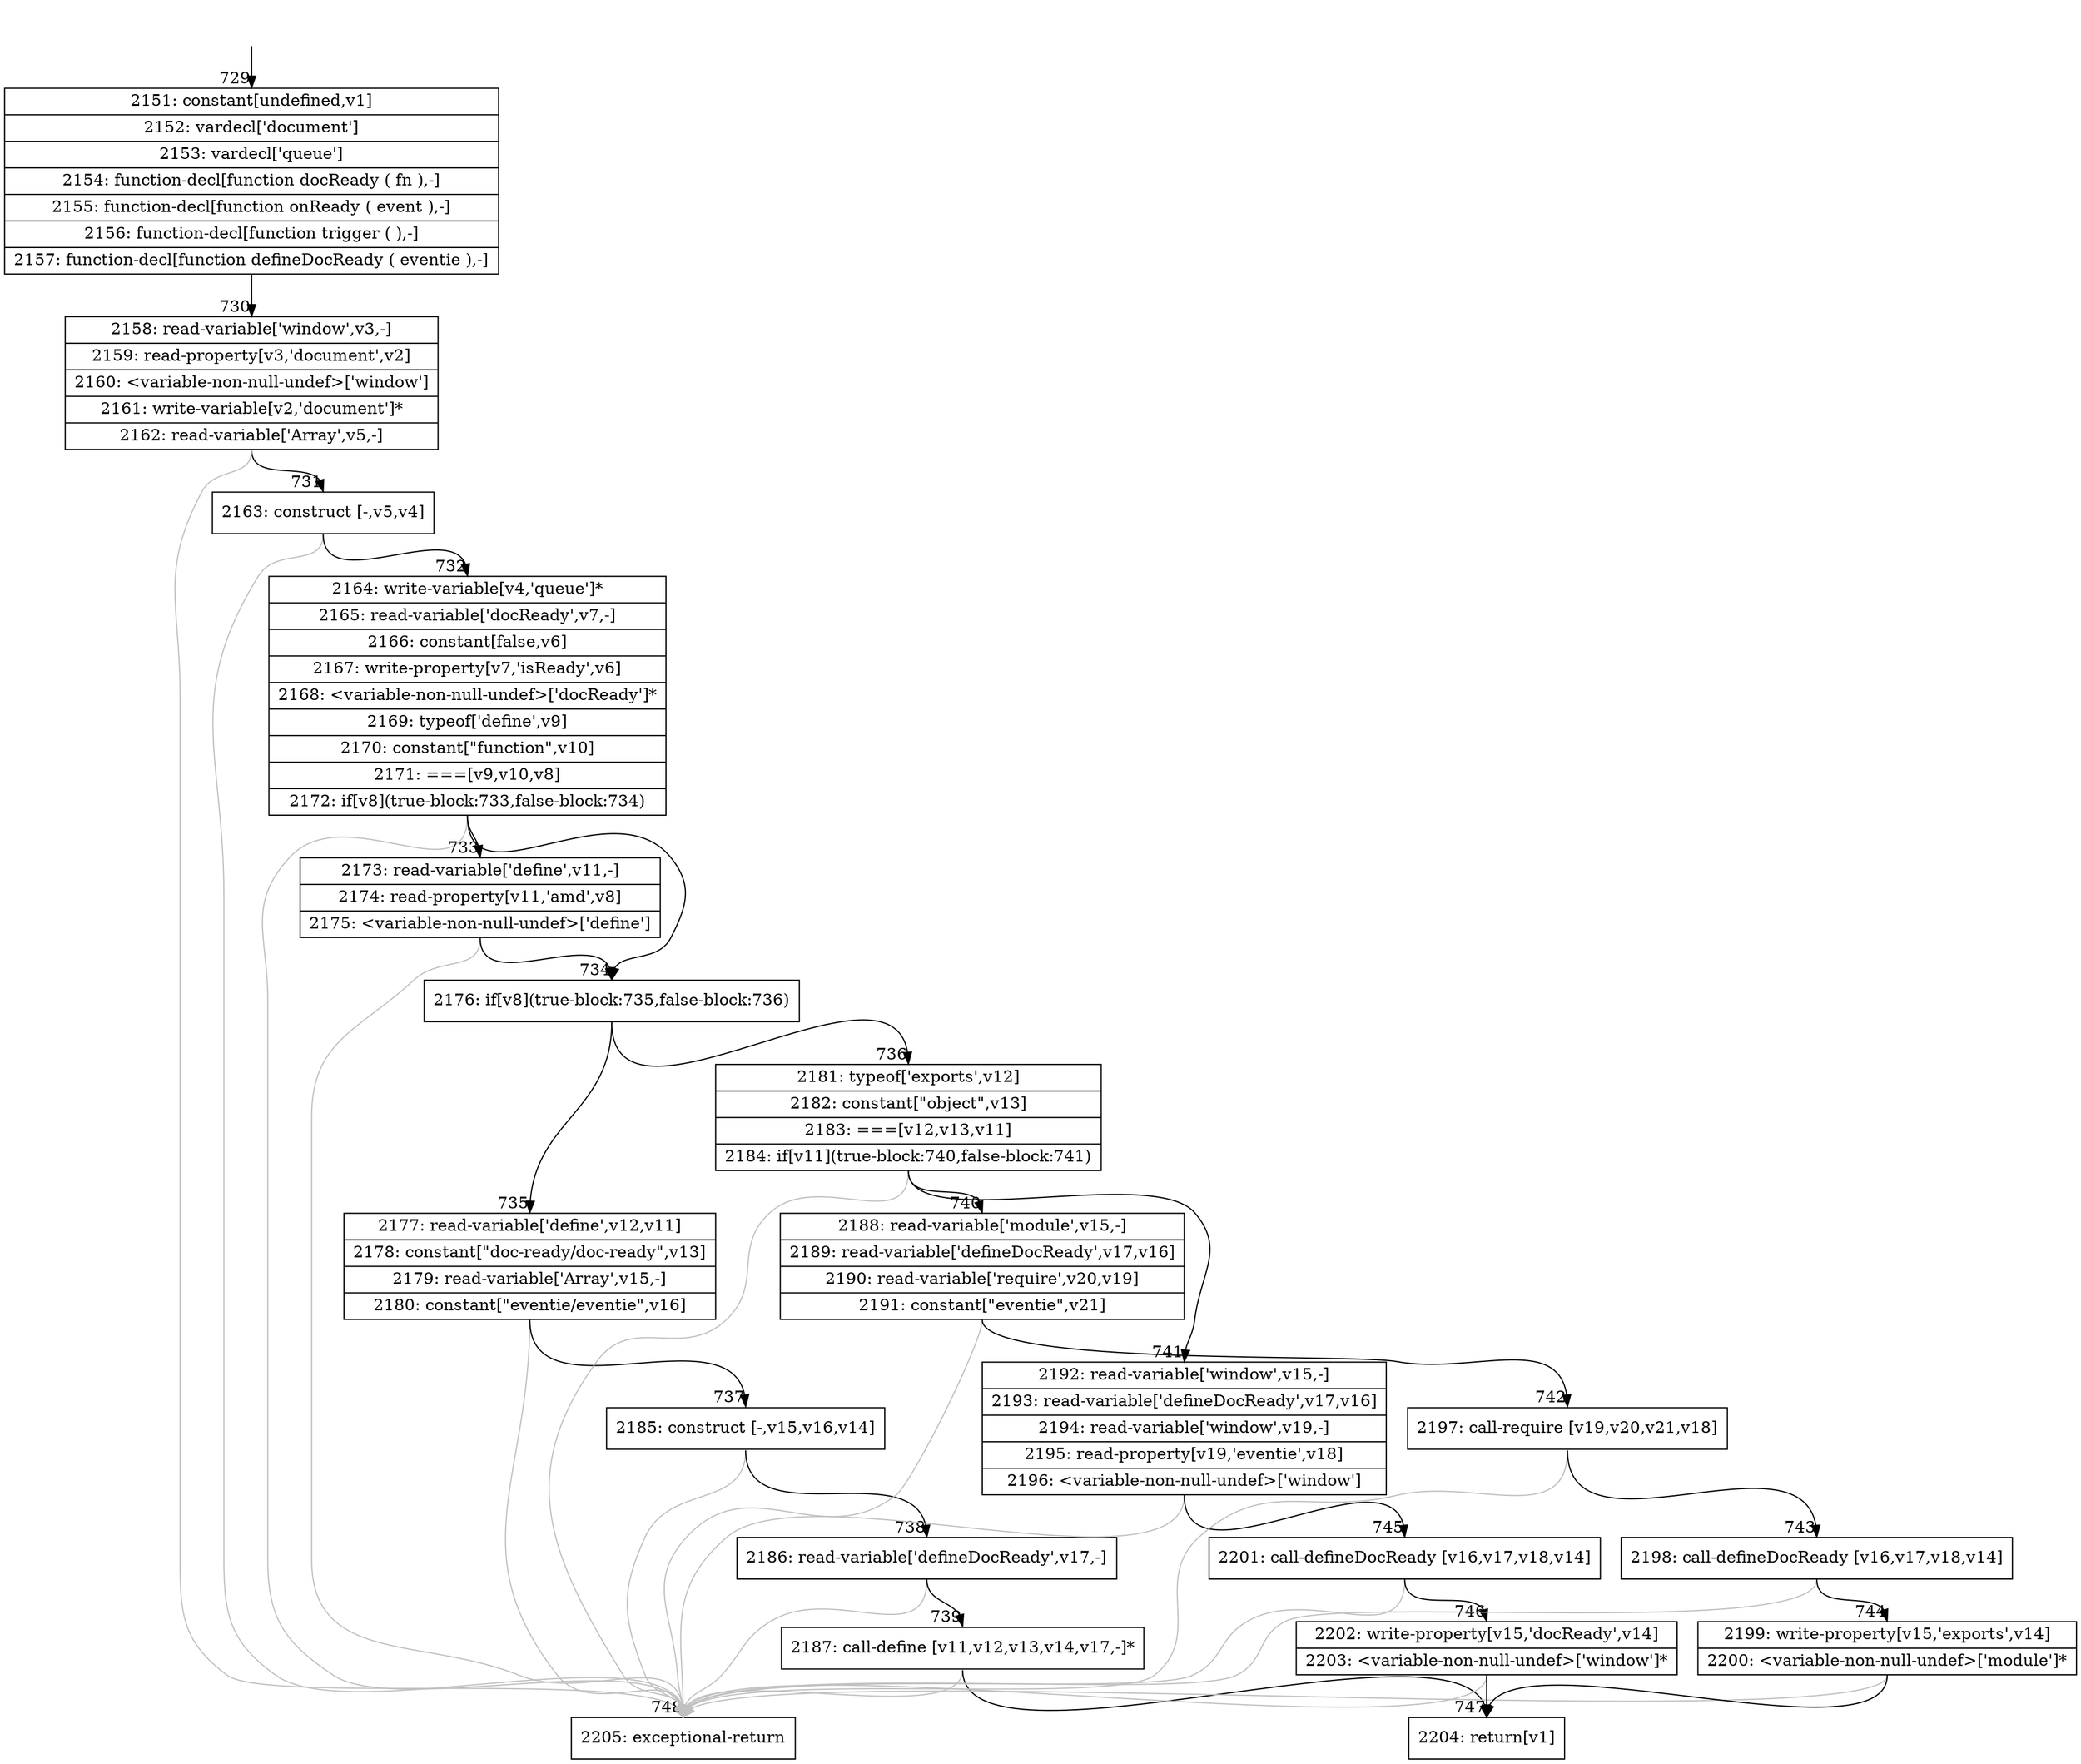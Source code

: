 digraph {
rankdir="TD"
BB_entry61[shape=none,label=""];
BB_entry61 -> BB729 [tailport=s, headport=n, headlabel="    729"]
BB729 [shape=record label="{2151: constant[undefined,v1]|2152: vardecl['document']|2153: vardecl['queue']|2154: function-decl[function docReady ( fn ),-]|2155: function-decl[function onReady ( event ),-]|2156: function-decl[function trigger ( ),-]|2157: function-decl[function defineDocReady ( eventie ),-]}" ] 
BB729 -> BB730 [tailport=s, headport=n, headlabel="      730"]
BB730 [shape=record label="{2158: read-variable['window',v3,-]|2159: read-property[v3,'document',v2]|2160: \<variable-non-null-undef\>['window']|2161: write-variable[v2,'document']*|2162: read-variable['Array',v5,-]}" ] 
BB730 -> BB731 [tailport=s, headport=n, headlabel="      731"]
BB730 -> BB748 [tailport=s, headport=n, color=gray, headlabel="      748"]
BB731 [shape=record label="{2163: construct [-,v5,v4]}" ] 
BB731 -> BB732 [tailport=s, headport=n, headlabel="      732"]
BB731 -> BB748 [tailport=s, headport=n, color=gray]
BB732 [shape=record label="{2164: write-variable[v4,'queue']*|2165: read-variable['docReady',v7,-]|2166: constant[false,v6]|2167: write-property[v7,'isReady',v6]|2168: \<variable-non-null-undef\>['docReady']*|2169: typeof['define',v9]|2170: constant[\"function\",v10]|2171: ===[v9,v10,v8]|2172: if[v8](true-block:733,false-block:734)}" ] 
BB732 -> BB734 [tailport=s, headport=n, headlabel="      734"]
BB732 -> BB733 [tailport=s, headport=n, headlabel="      733"]
BB732 -> BB748 [tailport=s, headport=n, color=gray]
BB733 [shape=record label="{2173: read-variable['define',v11,-]|2174: read-property[v11,'amd',v8]|2175: \<variable-non-null-undef\>['define']}" ] 
BB733 -> BB734 [tailport=s, headport=n]
BB733 -> BB748 [tailport=s, headport=n, color=gray]
BB734 [shape=record label="{2176: if[v8](true-block:735,false-block:736)}" ] 
BB734 -> BB735 [tailport=s, headport=n, headlabel="      735"]
BB734 -> BB736 [tailport=s, headport=n, headlabel="      736"]
BB735 [shape=record label="{2177: read-variable['define',v12,v11]|2178: constant[\"doc-ready/doc-ready\",v13]|2179: read-variable['Array',v15,-]|2180: constant[\"eventie/eventie\",v16]}" ] 
BB735 -> BB737 [tailport=s, headport=n, headlabel="      737"]
BB735 -> BB748 [tailport=s, headport=n, color=gray]
BB736 [shape=record label="{2181: typeof['exports',v12]|2182: constant[\"object\",v13]|2183: ===[v12,v13,v11]|2184: if[v11](true-block:740,false-block:741)}" ] 
BB736 -> BB740 [tailport=s, headport=n, headlabel="      740"]
BB736 -> BB741 [tailport=s, headport=n, headlabel="      741"]
BB736 -> BB748 [tailport=s, headport=n, color=gray]
BB737 [shape=record label="{2185: construct [-,v15,v16,v14]}" ] 
BB737 -> BB738 [tailport=s, headport=n, headlabel="      738"]
BB737 -> BB748 [tailport=s, headport=n, color=gray]
BB738 [shape=record label="{2186: read-variable['defineDocReady',v17,-]}" ] 
BB738 -> BB739 [tailport=s, headport=n, headlabel="      739"]
BB738 -> BB748 [tailport=s, headport=n, color=gray]
BB739 [shape=record label="{2187: call-define [v11,v12,v13,v14,v17,-]*}" ] 
BB739 -> BB747 [tailport=s, headport=n, headlabel="      747"]
BB739 -> BB748 [tailport=s, headport=n, color=gray]
BB740 [shape=record label="{2188: read-variable['module',v15,-]|2189: read-variable['defineDocReady',v17,v16]|2190: read-variable['require',v20,v19]|2191: constant[\"eventie\",v21]}" ] 
BB740 -> BB742 [tailport=s, headport=n, headlabel="      742"]
BB740 -> BB748 [tailport=s, headport=n, color=gray]
BB741 [shape=record label="{2192: read-variable['window',v15,-]|2193: read-variable['defineDocReady',v17,v16]|2194: read-variable['window',v19,-]|2195: read-property[v19,'eventie',v18]|2196: \<variable-non-null-undef\>['window']}" ] 
BB741 -> BB745 [tailport=s, headport=n, headlabel="      745"]
BB741 -> BB748 [tailport=s, headport=n, color=gray]
BB742 [shape=record label="{2197: call-require [v19,v20,v21,v18]}" ] 
BB742 -> BB743 [tailport=s, headport=n, headlabel="      743"]
BB742 -> BB748 [tailport=s, headport=n, color=gray]
BB743 [shape=record label="{2198: call-defineDocReady [v16,v17,v18,v14]}" ] 
BB743 -> BB744 [tailport=s, headport=n, headlabel="      744"]
BB743 -> BB748 [tailport=s, headport=n, color=gray]
BB744 [shape=record label="{2199: write-property[v15,'exports',v14]|2200: \<variable-non-null-undef\>['module']*}" ] 
BB744 -> BB747 [tailport=s, headport=n]
BB744 -> BB748 [tailport=s, headport=n, color=gray]
BB745 [shape=record label="{2201: call-defineDocReady [v16,v17,v18,v14]}" ] 
BB745 -> BB746 [tailport=s, headport=n, headlabel="      746"]
BB745 -> BB748 [tailport=s, headport=n, color=gray]
BB746 [shape=record label="{2202: write-property[v15,'docReady',v14]|2203: \<variable-non-null-undef\>['window']*}" ] 
BB746 -> BB747 [tailport=s, headport=n]
BB746 -> BB748 [tailport=s, headport=n, color=gray]
BB747 [shape=record label="{2204: return[v1]}" ] 
BB748 [shape=record label="{2205: exceptional-return}" ] 
//#$~ 1090
}
